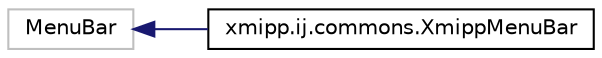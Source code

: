 digraph "Graphical Class Hierarchy"
{
  edge [fontname="Helvetica",fontsize="10",labelfontname="Helvetica",labelfontsize="10"];
  node [fontname="Helvetica",fontsize="10",shape=record];
  rankdir="LR";
  Node164 [label="MenuBar",height=0.2,width=0.4,color="grey75", fillcolor="white", style="filled"];
  Node164 -> Node0 [dir="back",color="midnightblue",fontsize="10",style="solid",fontname="Helvetica"];
  Node0 [label="xmipp.ij.commons.XmippMenuBar",height=0.2,width=0.4,color="black", fillcolor="white", style="filled",URL="$classxmipp_1_1ij_1_1commons_1_1XmippMenuBar.html"];
}
